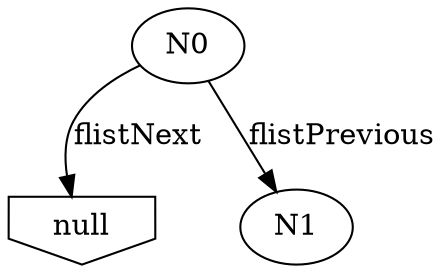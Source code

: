 digraph s1 {
	nodesep=.5; ordering=out;
	null [ shape = invhouse ];
	N0->null 	[ label = flistNext ];
	N0->N1 	[ label = flistPrevious ];
}
